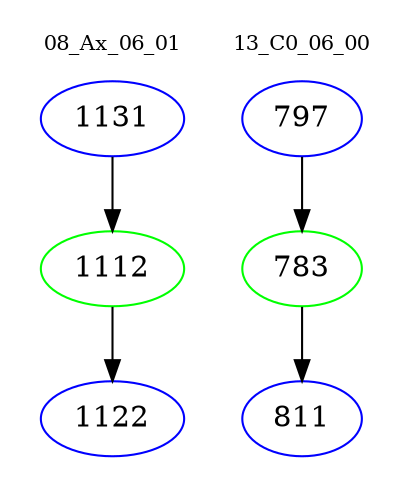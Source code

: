 digraph{
subgraph cluster_0 {
color = white
label = "08_Ax_06_01";
fontsize=10;
T0_1131 [label="1131", color="blue"]
T0_1131 -> T0_1112 [color="black"]
T0_1112 [label="1112", color="green"]
T0_1112 -> T0_1122 [color="black"]
T0_1122 [label="1122", color="blue"]
}
subgraph cluster_1 {
color = white
label = "13_C0_06_00";
fontsize=10;
T1_797 [label="797", color="blue"]
T1_797 -> T1_783 [color="black"]
T1_783 [label="783", color="green"]
T1_783 -> T1_811 [color="black"]
T1_811 [label="811", color="blue"]
}
}
